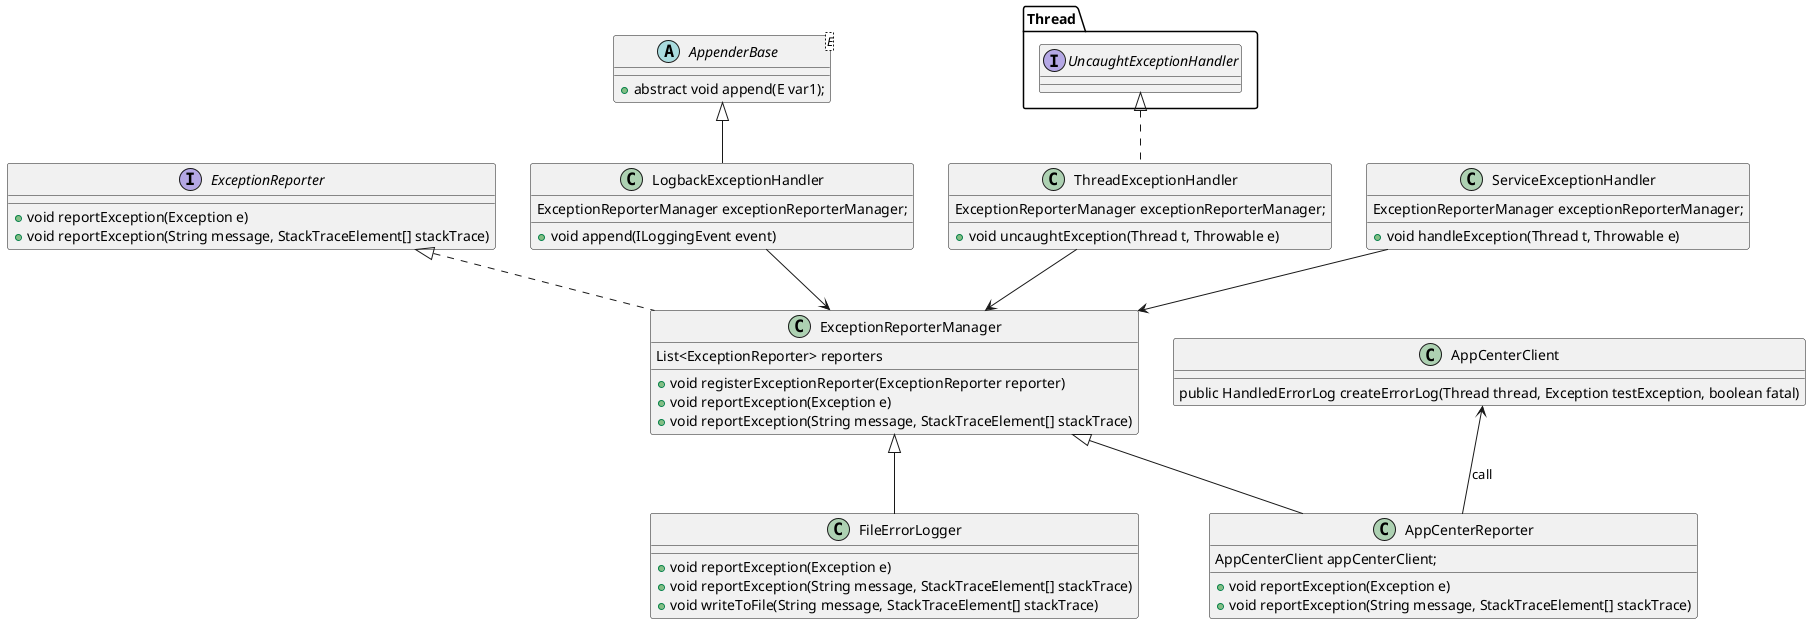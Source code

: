 @startuml exception_monitor
interface ExceptionReporter {
    + void reportException(Exception e)
    + void reportException(String message, StackTraceElement[] stackTrace)
}

class ExceptionReporterManager implements ExceptionReporter {
    List<ExceptionReporter> reporters

    + void registerExceptionReporter(ExceptionReporter reporter)
    + void reportException(Exception e)
    + void reportException(String message, StackTraceElement[] stackTrace)
}

class AppCenterReporter extends ExceptionReporterManager {
    AppCenterClient appCenterClient;
    + void reportException(Exception e)
    + void reportException(String message, StackTraceElement[] stackTrace)
}


class FileErrorLogger extends ExceptionReporterManager {
    + void reportException(Exception e)
    + void reportException(String message, StackTraceElement[] stackTrace)
    + void writeToFile(String message, StackTraceElement[] stackTrace)
}

class AppCenterClient{
    public HandledErrorLog createErrorLog(Thread thread, Exception testException, boolean fatal)
}

AppCenterClient <-- AppCenterReporter: call

abstract class AppenderBase<E> {
    + abstract void append(E var1);
}

class LogbackExceptionHandler extends AppenderBase {
    ExceptionReporterManager exceptionReporterManager;
    + void append(ILoggingEvent event)
}

class ThreadExceptionHandler implements Thread.UncaughtExceptionHandler {
    ExceptionReporterManager exceptionReporterManager;
    + void uncaughtException(Thread t, Throwable e)
}

class ServiceExceptionHandler {
    ExceptionReporterManager exceptionReporterManager;
    + void handleException(Thread t, Throwable e)
}

LogbackExceptionHandler --> ExceptionReporterManager
ThreadExceptionHandler --> ExceptionReporterManager
ServiceExceptionHandler --> ExceptionReporterManager
@enduml